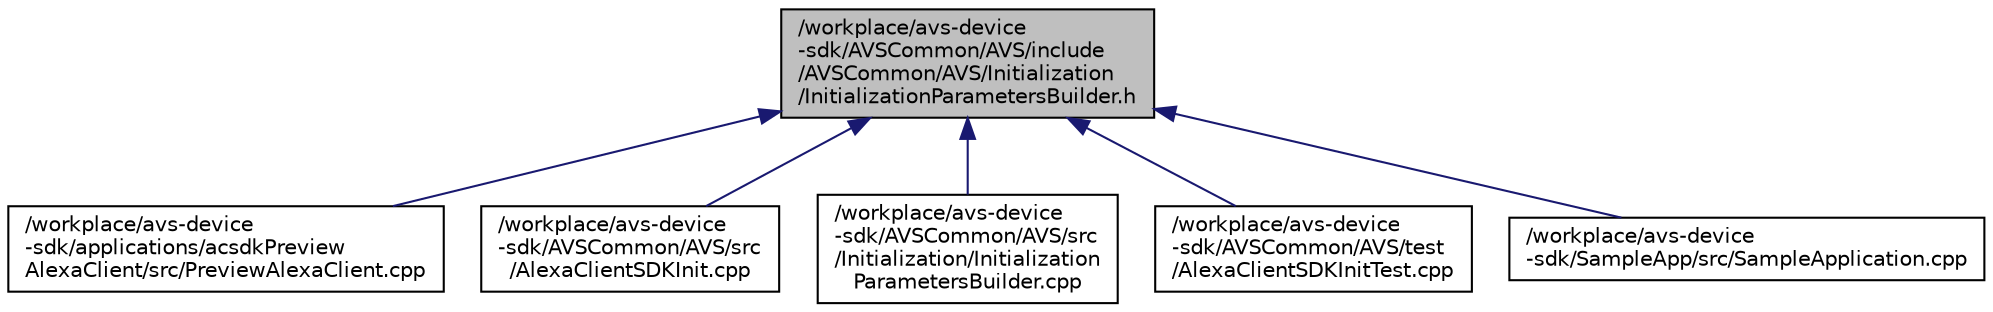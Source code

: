 digraph "/workplace/avs-device-sdk/AVSCommon/AVS/include/AVSCommon/AVS/Initialization/InitializationParametersBuilder.h"
{
 // LATEX_PDF_SIZE
  edge [fontname="Helvetica",fontsize="10",labelfontname="Helvetica",labelfontsize="10"];
  node [fontname="Helvetica",fontsize="10",shape=record];
  Node1 [label="/workplace/avs-device\l-sdk/AVSCommon/AVS/include\l/AVSCommon/AVS/Initialization\l/InitializationParametersBuilder.h",height=0.2,width=0.4,color="black", fillcolor="grey75", style="filled", fontcolor="black",tooltip=" "];
  Node1 -> Node2 [dir="back",color="midnightblue",fontsize="10",style="solid",fontname="Helvetica"];
  Node2 [label="/workplace/avs-device\l-sdk/applications/acsdkPreview\lAlexaClient/src/PreviewAlexaClient.cpp",height=0.2,width=0.4,color="black", fillcolor="white", style="filled",URL="$_preview_alexa_client_8cpp.html",tooltip=" "];
  Node1 -> Node3 [dir="back",color="midnightblue",fontsize="10",style="solid",fontname="Helvetica"];
  Node3 [label="/workplace/avs-device\l-sdk/AVSCommon/AVS/src\l/AlexaClientSDKInit.cpp",height=0.2,width=0.4,color="black", fillcolor="white", style="filled",URL="$_alexa_client_s_d_k_init_8cpp.html",tooltip=" "];
  Node1 -> Node4 [dir="back",color="midnightblue",fontsize="10",style="solid",fontname="Helvetica"];
  Node4 [label="/workplace/avs-device\l-sdk/AVSCommon/AVS/src\l/Initialization/Initialization\lParametersBuilder.cpp",height=0.2,width=0.4,color="black", fillcolor="white", style="filled",URL="$_initialization_parameters_builder_8cpp.html",tooltip=" "];
  Node1 -> Node5 [dir="back",color="midnightblue",fontsize="10",style="solid",fontname="Helvetica"];
  Node5 [label="/workplace/avs-device\l-sdk/AVSCommon/AVS/test\l/AlexaClientSDKInitTest.cpp",height=0.2,width=0.4,color="black", fillcolor="white", style="filled",URL="$_alexa_client_s_d_k_init_test_8cpp.html",tooltip=" "];
  Node1 -> Node6 [dir="back",color="midnightblue",fontsize="10",style="solid",fontname="Helvetica"];
  Node6 [label="/workplace/avs-device\l-sdk/SampleApp/src/SampleApplication.cpp",height=0.2,width=0.4,color="black", fillcolor="white", style="filled",URL="$_sample_application_8cpp.html",tooltip=" "];
}

